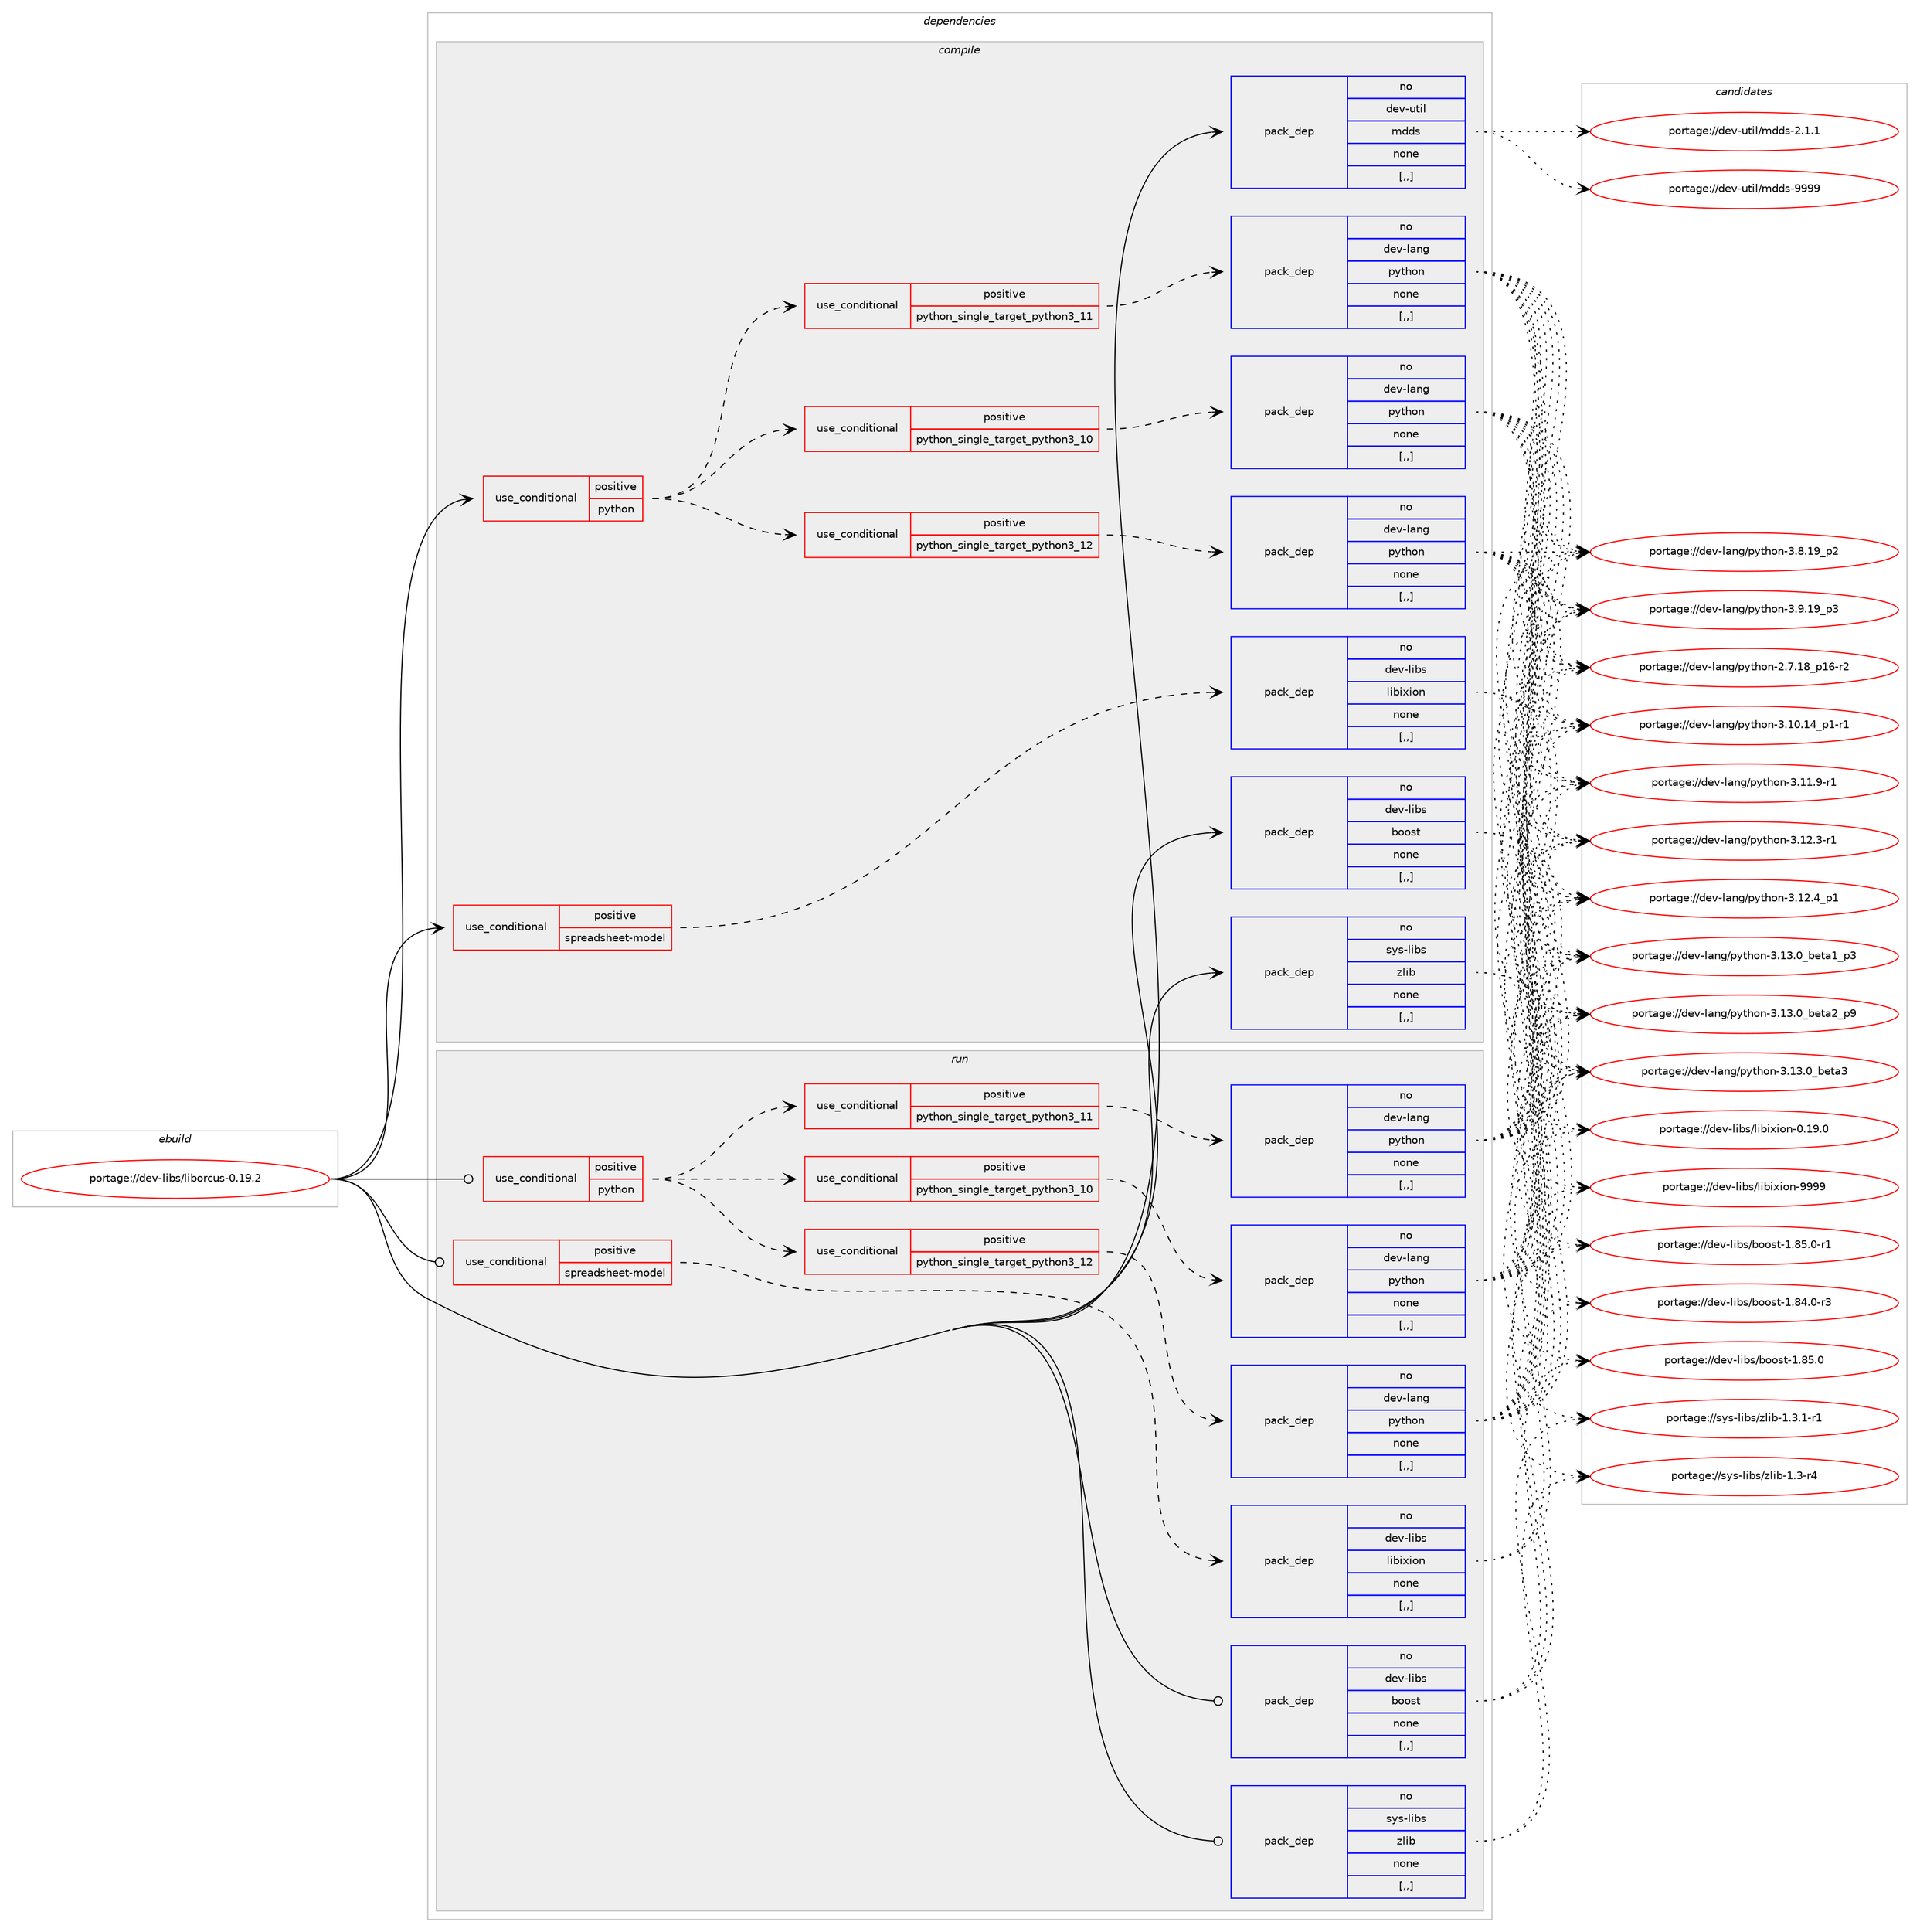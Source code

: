 digraph prolog {

# *************
# Graph options
# *************

newrank=true;
concentrate=true;
compound=true;
graph [rankdir=LR,fontname=Helvetica,fontsize=10,ranksep=1.5];#, ranksep=2.5, nodesep=0.2];
edge  [arrowhead=vee];
node  [fontname=Helvetica,fontsize=10];

# **********
# The ebuild
# **********

subgraph cluster_leftcol {
color=gray;
rank=same;
label=<<i>ebuild</i>>;
id [label="portage://dev-libs/liborcus-0.19.2", color=red, width=4, href="../dev-libs/liborcus-0.19.2.svg"];
}

# ****************
# The dependencies
# ****************

subgraph cluster_midcol {
color=gray;
label=<<i>dependencies</i>>;
subgraph cluster_compile {
fillcolor="#eeeeee";
style=filled;
label=<<i>compile</i>>;
subgraph cond26271 {
dependency107915 [label=<<TABLE BORDER="0" CELLBORDER="1" CELLSPACING="0" CELLPADDING="4"><TR><TD ROWSPAN="3" CELLPADDING="10">use_conditional</TD></TR><TR><TD>positive</TD></TR><TR><TD>python</TD></TR></TABLE>>, shape=none, color=red];
subgraph cond26272 {
dependency107916 [label=<<TABLE BORDER="0" CELLBORDER="1" CELLSPACING="0" CELLPADDING="4"><TR><TD ROWSPAN="3" CELLPADDING="10">use_conditional</TD></TR><TR><TD>positive</TD></TR><TR><TD>python_single_target_python3_10</TD></TR></TABLE>>, shape=none, color=red];
subgraph pack80485 {
dependency107917 [label=<<TABLE BORDER="0" CELLBORDER="1" CELLSPACING="0" CELLPADDING="4" WIDTH="220"><TR><TD ROWSPAN="6" CELLPADDING="30">pack_dep</TD></TR><TR><TD WIDTH="110">no</TD></TR><TR><TD>dev-lang</TD></TR><TR><TD>python</TD></TR><TR><TD>none</TD></TR><TR><TD>[,,]</TD></TR></TABLE>>, shape=none, color=blue];
}
dependency107916:e -> dependency107917:w [weight=20,style="dashed",arrowhead="vee"];
}
dependency107915:e -> dependency107916:w [weight=20,style="dashed",arrowhead="vee"];
subgraph cond26273 {
dependency107918 [label=<<TABLE BORDER="0" CELLBORDER="1" CELLSPACING="0" CELLPADDING="4"><TR><TD ROWSPAN="3" CELLPADDING="10">use_conditional</TD></TR><TR><TD>positive</TD></TR><TR><TD>python_single_target_python3_11</TD></TR></TABLE>>, shape=none, color=red];
subgraph pack80486 {
dependency107919 [label=<<TABLE BORDER="0" CELLBORDER="1" CELLSPACING="0" CELLPADDING="4" WIDTH="220"><TR><TD ROWSPAN="6" CELLPADDING="30">pack_dep</TD></TR><TR><TD WIDTH="110">no</TD></TR><TR><TD>dev-lang</TD></TR><TR><TD>python</TD></TR><TR><TD>none</TD></TR><TR><TD>[,,]</TD></TR></TABLE>>, shape=none, color=blue];
}
dependency107918:e -> dependency107919:w [weight=20,style="dashed",arrowhead="vee"];
}
dependency107915:e -> dependency107918:w [weight=20,style="dashed",arrowhead="vee"];
subgraph cond26274 {
dependency107920 [label=<<TABLE BORDER="0" CELLBORDER="1" CELLSPACING="0" CELLPADDING="4"><TR><TD ROWSPAN="3" CELLPADDING="10">use_conditional</TD></TR><TR><TD>positive</TD></TR><TR><TD>python_single_target_python3_12</TD></TR></TABLE>>, shape=none, color=red];
subgraph pack80487 {
dependency107921 [label=<<TABLE BORDER="0" CELLBORDER="1" CELLSPACING="0" CELLPADDING="4" WIDTH="220"><TR><TD ROWSPAN="6" CELLPADDING="30">pack_dep</TD></TR><TR><TD WIDTH="110">no</TD></TR><TR><TD>dev-lang</TD></TR><TR><TD>python</TD></TR><TR><TD>none</TD></TR><TR><TD>[,,]</TD></TR></TABLE>>, shape=none, color=blue];
}
dependency107920:e -> dependency107921:w [weight=20,style="dashed",arrowhead="vee"];
}
dependency107915:e -> dependency107920:w [weight=20,style="dashed",arrowhead="vee"];
}
id:e -> dependency107915:w [weight=20,style="solid",arrowhead="vee"];
subgraph cond26275 {
dependency107922 [label=<<TABLE BORDER="0" CELLBORDER="1" CELLSPACING="0" CELLPADDING="4"><TR><TD ROWSPAN="3" CELLPADDING="10">use_conditional</TD></TR><TR><TD>positive</TD></TR><TR><TD>spreadsheet-model</TD></TR></TABLE>>, shape=none, color=red];
subgraph pack80488 {
dependency107923 [label=<<TABLE BORDER="0" CELLBORDER="1" CELLSPACING="0" CELLPADDING="4" WIDTH="220"><TR><TD ROWSPAN="6" CELLPADDING="30">pack_dep</TD></TR><TR><TD WIDTH="110">no</TD></TR><TR><TD>dev-libs</TD></TR><TR><TD>libixion</TD></TR><TR><TD>none</TD></TR><TR><TD>[,,]</TD></TR></TABLE>>, shape=none, color=blue];
}
dependency107922:e -> dependency107923:w [weight=20,style="dashed",arrowhead="vee"];
}
id:e -> dependency107922:w [weight=20,style="solid",arrowhead="vee"];
subgraph pack80489 {
dependency107924 [label=<<TABLE BORDER="0" CELLBORDER="1" CELLSPACING="0" CELLPADDING="4" WIDTH="220"><TR><TD ROWSPAN="6" CELLPADDING="30">pack_dep</TD></TR><TR><TD WIDTH="110">no</TD></TR><TR><TD>dev-libs</TD></TR><TR><TD>boost</TD></TR><TR><TD>none</TD></TR><TR><TD>[,,]</TD></TR></TABLE>>, shape=none, color=blue];
}
id:e -> dependency107924:w [weight=20,style="solid",arrowhead="vee"];
subgraph pack80490 {
dependency107925 [label=<<TABLE BORDER="0" CELLBORDER="1" CELLSPACING="0" CELLPADDING="4" WIDTH="220"><TR><TD ROWSPAN="6" CELLPADDING="30">pack_dep</TD></TR><TR><TD WIDTH="110">no</TD></TR><TR><TD>dev-util</TD></TR><TR><TD>mdds</TD></TR><TR><TD>none</TD></TR><TR><TD>[,,]</TD></TR></TABLE>>, shape=none, color=blue];
}
id:e -> dependency107925:w [weight=20,style="solid",arrowhead="vee"];
subgraph pack80491 {
dependency107926 [label=<<TABLE BORDER="0" CELLBORDER="1" CELLSPACING="0" CELLPADDING="4" WIDTH="220"><TR><TD ROWSPAN="6" CELLPADDING="30">pack_dep</TD></TR><TR><TD WIDTH="110">no</TD></TR><TR><TD>sys-libs</TD></TR><TR><TD>zlib</TD></TR><TR><TD>none</TD></TR><TR><TD>[,,]</TD></TR></TABLE>>, shape=none, color=blue];
}
id:e -> dependency107926:w [weight=20,style="solid",arrowhead="vee"];
}
subgraph cluster_compileandrun {
fillcolor="#eeeeee";
style=filled;
label=<<i>compile and run</i>>;
}
subgraph cluster_run {
fillcolor="#eeeeee";
style=filled;
label=<<i>run</i>>;
subgraph cond26276 {
dependency107927 [label=<<TABLE BORDER="0" CELLBORDER="1" CELLSPACING="0" CELLPADDING="4"><TR><TD ROWSPAN="3" CELLPADDING="10">use_conditional</TD></TR><TR><TD>positive</TD></TR><TR><TD>python</TD></TR></TABLE>>, shape=none, color=red];
subgraph cond26277 {
dependency107928 [label=<<TABLE BORDER="0" CELLBORDER="1" CELLSPACING="0" CELLPADDING="4"><TR><TD ROWSPAN="3" CELLPADDING="10">use_conditional</TD></TR><TR><TD>positive</TD></TR><TR><TD>python_single_target_python3_10</TD></TR></TABLE>>, shape=none, color=red];
subgraph pack80492 {
dependency107929 [label=<<TABLE BORDER="0" CELLBORDER="1" CELLSPACING="0" CELLPADDING="4" WIDTH="220"><TR><TD ROWSPAN="6" CELLPADDING="30">pack_dep</TD></TR><TR><TD WIDTH="110">no</TD></TR><TR><TD>dev-lang</TD></TR><TR><TD>python</TD></TR><TR><TD>none</TD></TR><TR><TD>[,,]</TD></TR></TABLE>>, shape=none, color=blue];
}
dependency107928:e -> dependency107929:w [weight=20,style="dashed",arrowhead="vee"];
}
dependency107927:e -> dependency107928:w [weight=20,style="dashed",arrowhead="vee"];
subgraph cond26278 {
dependency107930 [label=<<TABLE BORDER="0" CELLBORDER="1" CELLSPACING="0" CELLPADDING="4"><TR><TD ROWSPAN="3" CELLPADDING="10">use_conditional</TD></TR><TR><TD>positive</TD></TR><TR><TD>python_single_target_python3_11</TD></TR></TABLE>>, shape=none, color=red];
subgraph pack80493 {
dependency107931 [label=<<TABLE BORDER="0" CELLBORDER="1" CELLSPACING="0" CELLPADDING="4" WIDTH="220"><TR><TD ROWSPAN="6" CELLPADDING="30">pack_dep</TD></TR><TR><TD WIDTH="110">no</TD></TR><TR><TD>dev-lang</TD></TR><TR><TD>python</TD></TR><TR><TD>none</TD></TR><TR><TD>[,,]</TD></TR></TABLE>>, shape=none, color=blue];
}
dependency107930:e -> dependency107931:w [weight=20,style="dashed",arrowhead="vee"];
}
dependency107927:e -> dependency107930:w [weight=20,style="dashed",arrowhead="vee"];
subgraph cond26279 {
dependency107932 [label=<<TABLE BORDER="0" CELLBORDER="1" CELLSPACING="0" CELLPADDING="4"><TR><TD ROWSPAN="3" CELLPADDING="10">use_conditional</TD></TR><TR><TD>positive</TD></TR><TR><TD>python_single_target_python3_12</TD></TR></TABLE>>, shape=none, color=red];
subgraph pack80494 {
dependency107933 [label=<<TABLE BORDER="0" CELLBORDER="1" CELLSPACING="0" CELLPADDING="4" WIDTH="220"><TR><TD ROWSPAN="6" CELLPADDING="30">pack_dep</TD></TR><TR><TD WIDTH="110">no</TD></TR><TR><TD>dev-lang</TD></TR><TR><TD>python</TD></TR><TR><TD>none</TD></TR><TR><TD>[,,]</TD></TR></TABLE>>, shape=none, color=blue];
}
dependency107932:e -> dependency107933:w [weight=20,style="dashed",arrowhead="vee"];
}
dependency107927:e -> dependency107932:w [weight=20,style="dashed",arrowhead="vee"];
}
id:e -> dependency107927:w [weight=20,style="solid",arrowhead="odot"];
subgraph cond26280 {
dependency107934 [label=<<TABLE BORDER="0" CELLBORDER="1" CELLSPACING="0" CELLPADDING="4"><TR><TD ROWSPAN="3" CELLPADDING="10">use_conditional</TD></TR><TR><TD>positive</TD></TR><TR><TD>spreadsheet-model</TD></TR></TABLE>>, shape=none, color=red];
subgraph pack80495 {
dependency107935 [label=<<TABLE BORDER="0" CELLBORDER="1" CELLSPACING="0" CELLPADDING="4" WIDTH="220"><TR><TD ROWSPAN="6" CELLPADDING="30">pack_dep</TD></TR><TR><TD WIDTH="110">no</TD></TR><TR><TD>dev-libs</TD></TR><TR><TD>libixion</TD></TR><TR><TD>none</TD></TR><TR><TD>[,,]</TD></TR></TABLE>>, shape=none, color=blue];
}
dependency107934:e -> dependency107935:w [weight=20,style="dashed",arrowhead="vee"];
}
id:e -> dependency107934:w [weight=20,style="solid",arrowhead="odot"];
subgraph pack80496 {
dependency107936 [label=<<TABLE BORDER="0" CELLBORDER="1" CELLSPACING="0" CELLPADDING="4" WIDTH="220"><TR><TD ROWSPAN="6" CELLPADDING="30">pack_dep</TD></TR><TR><TD WIDTH="110">no</TD></TR><TR><TD>dev-libs</TD></TR><TR><TD>boost</TD></TR><TR><TD>none</TD></TR><TR><TD>[,,]</TD></TR></TABLE>>, shape=none, color=blue];
}
id:e -> dependency107936:w [weight=20,style="solid",arrowhead="odot"];
subgraph pack80497 {
dependency107937 [label=<<TABLE BORDER="0" CELLBORDER="1" CELLSPACING="0" CELLPADDING="4" WIDTH="220"><TR><TD ROWSPAN="6" CELLPADDING="30">pack_dep</TD></TR><TR><TD WIDTH="110">no</TD></TR><TR><TD>sys-libs</TD></TR><TR><TD>zlib</TD></TR><TR><TD>none</TD></TR><TR><TD>[,,]</TD></TR></TABLE>>, shape=none, color=blue];
}
id:e -> dependency107937:w [weight=20,style="solid",arrowhead="odot"];
}
}

# **************
# The candidates
# **************

subgraph cluster_choices {
rank=same;
color=gray;
label=<<i>candidates</i>>;

subgraph choice80485 {
color=black;
nodesep=1;
choice100101118451089711010347112121116104111110455046554649569511249544511450 [label="portage://dev-lang/python-2.7.18_p16-r2", color=red, width=4,href="../dev-lang/python-2.7.18_p16-r2.svg"];
choice100101118451089711010347112121116104111110455146494846495295112494511449 [label="portage://dev-lang/python-3.10.14_p1-r1", color=red, width=4,href="../dev-lang/python-3.10.14_p1-r1.svg"];
choice100101118451089711010347112121116104111110455146494946574511449 [label="portage://dev-lang/python-3.11.9-r1", color=red, width=4,href="../dev-lang/python-3.11.9-r1.svg"];
choice100101118451089711010347112121116104111110455146495046514511449 [label="portage://dev-lang/python-3.12.3-r1", color=red, width=4,href="../dev-lang/python-3.12.3-r1.svg"];
choice100101118451089711010347112121116104111110455146495046529511249 [label="portage://dev-lang/python-3.12.4_p1", color=red, width=4,href="../dev-lang/python-3.12.4_p1.svg"];
choice10010111845108971101034711212111610411111045514649514648959810111697499511251 [label="portage://dev-lang/python-3.13.0_beta1_p3", color=red, width=4,href="../dev-lang/python-3.13.0_beta1_p3.svg"];
choice10010111845108971101034711212111610411111045514649514648959810111697509511257 [label="portage://dev-lang/python-3.13.0_beta2_p9", color=red, width=4,href="../dev-lang/python-3.13.0_beta2_p9.svg"];
choice1001011184510897110103471121211161041111104551464951464895981011169751 [label="portage://dev-lang/python-3.13.0_beta3", color=red, width=4,href="../dev-lang/python-3.13.0_beta3.svg"];
choice100101118451089711010347112121116104111110455146564649579511250 [label="portage://dev-lang/python-3.8.19_p2", color=red, width=4,href="../dev-lang/python-3.8.19_p2.svg"];
choice100101118451089711010347112121116104111110455146574649579511251 [label="portage://dev-lang/python-3.9.19_p3", color=red, width=4,href="../dev-lang/python-3.9.19_p3.svg"];
dependency107917:e -> choice100101118451089711010347112121116104111110455046554649569511249544511450:w [style=dotted,weight="100"];
dependency107917:e -> choice100101118451089711010347112121116104111110455146494846495295112494511449:w [style=dotted,weight="100"];
dependency107917:e -> choice100101118451089711010347112121116104111110455146494946574511449:w [style=dotted,weight="100"];
dependency107917:e -> choice100101118451089711010347112121116104111110455146495046514511449:w [style=dotted,weight="100"];
dependency107917:e -> choice100101118451089711010347112121116104111110455146495046529511249:w [style=dotted,weight="100"];
dependency107917:e -> choice10010111845108971101034711212111610411111045514649514648959810111697499511251:w [style=dotted,weight="100"];
dependency107917:e -> choice10010111845108971101034711212111610411111045514649514648959810111697509511257:w [style=dotted,weight="100"];
dependency107917:e -> choice1001011184510897110103471121211161041111104551464951464895981011169751:w [style=dotted,weight="100"];
dependency107917:e -> choice100101118451089711010347112121116104111110455146564649579511250:w [style=dotted,weight="100"];
dependency107917:e -> choice100101118451089711010347112121116104111110455146574649579511251:w [style=dotted,weight="100"];
}
subgraph choice80486 {
color=black;
nodesep=1;
choice100101118451089711010347112121116104111110455046554649569511249544511450 [label="portage://dev-lang/python-2.7.18_p16-r2", color=red, width=4,href="../dev-lang/python-2.7.18_p16-r2.svg"];
choice100101118451089711010347112121116104111110455146494846495295112494511449 [label="portage://dev-lang/python-3.10.14_p1-r1", color=red, width=4,href="../dev-lang/python-3.10.14_p1-r1.svg"];
choice100101118451089711010347112121116104111110455146494946574511449 [label="portage://dev-lang/python-3.11.9-r1", color=red, width=4,href="../dev-lang/python-3.11.9-r1.svg"];
choice100101118451089711010347112121116104111110455146495046514511449 [label="portage://dev-lang/python-3.12.3-r1", color=red, width=4,href="../dev-lang/python-3.12.3-r1.svg"];
choice100101118451089711010347112121116104111110455146495046529511249 [label="portage://dev-lang/python-3.12.4_p1", color=red, width=4,href="../dev-lang/python-3.12.4_p1.svg"];
choice10010111845108971101034711212111610411111045514649514648959810111697499511251 [label="portage://dev-lang/python-3.13.0_beta1_p3", color=red, width=4,href="../dev-lang/python-3.13.0_beta1_p3.svg"];
choice10010111845108971101034711212111610411111045514649514648959810111697509511257 [label="portage://dev-lang/python-3.13.0_beta2_p9", color=red, width=4,href="../dev-lang/python-3.13.0_beta2_p9.svg"];
choice1001011184510897110103471121211161041111104551464951464895981011169751 [label="portage://dev-lang/python-3.13.0_beta3", color=red, width=4,href="../dev-lang/python-3.13.0_beta3.svg"];
choice100101118451089711010347112121116104111110455146564649579511250 [label="portage://dev-lang/python-3.8.19_p2", color=red, width=4,href="../dev-lang/python-3.8.19_p2.svg"];
choice100101118451089711010347112121116104111110455146574649579511251 [label="portage://dev-lang/python-3.9.19_p3", color=red, width=4,href="../dev-lang/python-3.9.19_p3.svg"];
dependency107919:e -> choice100101118451089711010347112121116104111110455046554649569511249544511450:w [style=dotted,weight="100"];
dependency107919:e -> choice100101118451089711010347112121116104111110455146494846495295112494511449:w [style=dotted,weight="100"];
dependency107919:e -> choice100101118451089711010347112121116104111110455146494946574511449:w [style=dotted,weight="100"];
dependency107919:e -> choice100101118451089711010347112121116104111110455146495046514511449:w [style=dotted,weight="100"];
dependency107919:e -> choice100101118451089711010347112121116104111110455146495046529511249:w [style=dotted,weight="100"];
dependency107919:e -> choice10010111845108971101034711212111610411111045514649514648959810111697499511251:w [style=dotted,weight="100"];
dependency107919:e -> choice10010111845108971101034711212111610411111045514649514648959810111697509511257:w [style=dotted,weight="100"];
dependency107919:e -> choice1001011184510897110103471121211161041111104551464951464895981011169751:w [style=dotted,weight="100"];
dependency107919:e -> choice100101118451089711010347112121116104111110455146564649579511250:w [style=dotted,weight="100"];
dependency107919:e -> choice100101118451089711010347112121116104111110455146574649579511251:w [style=dotted,weight="100"];
}
subgraph choice80487 {
color=black;
nodesep=1;
choice100101118451089711010347112121116104111110455046554649569511249544511450 [label="portage://dev-lang/python-2.7.18_p16-r2", color=red, width=4,href="../dev-lang/python-2.7.18_p16-r2.svg"];
choice100101118451089711010347112121116104111110455146494846495295112494511449 [label="portage://dev-lang/python-3.10.14_p1-r1", color=red, width=4,href="../dev-lang/python-3.10.14_p1-r1.svg"];
choice100101118451089711010347112121116104111110455146494946574511449 [label="portage://dev-lang/python-3.11.9-r1", color=red, width=4,href="../dev-lang/python-3.11.9-r1.svg"];
choice100101118451089711010347112121116104111110455146495046514511449 [label="portage://dev-lang/python-3.12.3-r1", color=red, width=4,href="../dev-lang/python-3.12.3-r1.svg"];
choice100101118451089711010347112121116104111110455146495046529511249 [label="portage://dev-lang/python-3.12.4_p1", color=red, width=4,href="../dev-lang/python-3.12.4_p1.svg"];
choice10010111845108971101034711212111610411111045514649514648959810111697499511251 [label="portage://dev-lang/python-3.13.0_beta1_p3", color=red, width=4,href="../dev-lang/python-3.13.0_beta1_p3.svg"];
choice10010111845108971101034711212111610411111045514649514648959810111697509511257 [label="portage://dev-lang/python-3.13.0_beta2_p9", color=red, width=4,href="../dev-lang/python-3.13.0_beta2_p9.svg"];
choice1001011184510897110103471121211161041111104551464951464895981011169751 [label="portage://dev-lang/python-3.13.0_beta3", color=red, width=4,href="../dev-lang/python-3.13.0_beta3.svg"];
choice100101118451089711010347112121116104111110455146564649579511250 [label="portage://dev-lang/python-3.8.19_p2", color=red, width=4,href="../dev-lang/python-3.8.19_p2.svg"];
choice100101118451089711010347112121116104111110455146574649579511251 [label="portage://dev-lang/python-3.9.19_p3", color=red, width=4,href="../dev-lang/python-3.9.19_p3.svg"];
dependency107921:e -> choice100101118451089711010347112121116104111110455046554649569511249544511450:w [style=dotted,weight="100"];
dependency107921:e -> choice100101118451089711010347112121116104111110455146494846495295112494511449:w [style=dotted,weight="100"];
dependency107921:e -> choice100101118451089711010347112121116104111110455146494946574511449:w [style=dotted,weight="100"];
dependency107921:e -> choice100101118451089711010347112121116104111110455146495046514511449:w [style=dotted,weight="100"];
dependency107921:e -> choice100101118451089711010347112121116104111110455146495046529511249:w [style=dotted,weight="100"];
dependency107921:e -> choice10010111845108971101034711212111610411111045514649514648959810111697499511251:w [style=dotted,weight="100"];
dependency107921:e -> choice10010111845108971101034711212111610411111045514649514648959810111697509511257:w [style=dotted,weight="100"];
dependency107921:e -> choice1001011184510897110103471121211161041111104551464951464895981011169751:w [style=dotted,weight="100"];
dependency107921:e -> choice100101118451089711010347112121116104111110455146564649579511250:w [style=dotted,weight="100"];
dependency107921:e -> choice100101118451089711010347112121116104111110455146574649579511251:w [style=dotted,weight="100"];
}
subgraph choice80488 {
color=black;
nodesep=1;
choice1001011184510810598115471081059810512010511111045484649574648 [label="portage://dev-libs/libixion-0.19.0", color=red, width=4,href="../dev-libs/libixion-0.19.0.svg"];
choice100101118451081059811547108105981051201051111104557575757 [label="portage://dev-libs/libixion-9999", color=red, width=4,href="../dev-libs/libixion-9999.svg"];
dependency107923:e -> choice1001011184510810598115471081059810512010511111045484649574648:w [style=dotted,weight="100"];
dependency107923:e -> choice100101118451081059811547108105981051201051111104557575757:w [style=dotted,weight="100"];
}
subgraph choice80489 {
color=black;
nodesep=1;
choice10010111845108105981154798111111115116454946565246484511451 [label="portage://dev-libs/boost-1.84.0-r3", color=red, width=4,href="../dev-libs/boost-1.84.0-r3.svg"];
choice1001011184510810598115479811111111511645494656534648 [label="portage://dev-libs/boost-1.85.0", color=red, width=4,href="../dev-libs/boost-1.85.0.svg"];
choice10010111845108105981154798111111115116454946565346484511449 [label="portage://dev-libs/boost-1.85.0-r1", color=red, width=4,href="../dev-libs/boost-1.85.0-r1.svg"];
dependency107924:e -> choice10010111845108105981154798111111115116454946565246484511451:w [style=dotted,weight="100"];
dependency107924:e -> choice1001011184510810598115479811111111511645494656534648:w [style=dotted,weight="100"];
dependency107924:e -> choice10010111845108105981154798111111115116454946565346484511449:w [style=dotted,weight="100"];
}
subgraph choice80490 {
color=black;
nodesep=1;
choice1001011184511711610510847109100100115455046494649 [label="portage://dev-util/mdds-2.1.1", color=red, width=4,href="../dev-util/mdds-2.1.1.svg"];
choice10010111845117116105108471091001001154557575757 [label="portage://dev-util/mdds-9999", color=red, width=4,href="../dev-util/mdds-9999.svg"];
dependency107925:e -> choice1001011184511711610510847109100100115455046494649:w [style=dotted,weight="100"];
dependency107925:e -> choice10010111845117116105108471091001001154557575757:w [style=dotted,weight="100"];
}
subgraph choice80491 {
color=black;
nodesep=1;
choice11512111545108105981154712210810598454946514511452 [label="portage://sys-libs/zlib-1.3-r4", color=red, width=4,href="../sys-libs/zlib-1.3-r4.svg"];
choice115121115451081059811547122108105984549465146494511449 [label="portage://sys-libs/zlib-1.3.1-r1", color=red, width=4,href="../sys-libs/zlib-1.3.1-r1.svg"];
dependency107926:e -> choice11512111545108105981154712210810598454946514511452:w [style=dotted,weight="100"];
dependency107926:e -> choice115121115451081059811547122108105984549465146494511449:w [style=dotted,weight="100"];
}
subgraph choice80492 {
color=black;
nodesep=1;
choice100101118451089711010347112121116104111110455046554649569511249544511450 [label="portage://dev-lang/python-2.7.18_p16-r2", color=red, width=4,href="../dev-lang/python-2.7.18_p16-r2.svg"];
choice100101118451089711010347112121116104111110455146494846495295112494511449 [label="portage://dev-lang/python-3.10.14_p1-r1", color=red, width=4,href="../dev-lang/python-3.10.14_p1-r1.svg"];
choice100101118451089711010347112121116104111110455146494946574511449 [label="portage://dev-lang/python-3.11.9-r1", color=red, width=4,href="../dev-lang/python-3.11.9-r1.svg"];
choice100101118451089711010347112121116104111110455146495046514511449 [label="portage://dev-lang/python-3.12.3-r1", color=red, width=4,href="../dev-lang/python-3.12.3-r1.svg"];
choice100101118451089711010347112121116104111110455146495046529511249 [label="portage://dev-lang/python-3.12.4_p1", color=red, width=4,href="../dev-lang/python-3.12.4_p1.svg"];
choice10010111845108971101034711212111610411111045514649514648959810111697499511251 [label="portage://dev-lang/python-3.13.0_beta1_p3", color=red, width=4,href="../dev-lang/python-3.13.0_beta1_p3.svg"];
choice10010111845108971101034711212111610411111045514649514648959810111697509511257 [label="portage://dev-lang/python-3.13.0_beta2_p9", color=red, width=4,href="../dev-lang/python-3.13.0_beta2_p9.svg"];
choice1001011184510897110103471121211161041111104551464951464895981011169751 [label="portage://dev-lang/python-3.13.0_beta3", color=red, width=4,href="../dev-lang/python-3.13.0_beta3.svg"];
choice100101118451089711010347112121116104111110455146564649579511250 [label="portage://dev-lang/python-3.8.19_p2", color=red, width=4,href="../dev-lang/python-3.8.19_p2.svg"];
choice100101118451089711010347112121116104111110455146574649579511251 [label="portage://dev-lang/python-3.9.19_p3", color=red, width=4,href="../dev-lang/python-3.9.19_p3.svg"];
dependency107929:e -> choice100101118451089711010347112121116104111110455046554649569511249544511450:w [style=dotted,weight="100"];
dependency107929:e -> choice100101118451089711010347112121116104111110455146494846495295112494511449:w [style=dotted,weight="100"];
dependency107929:e -> choice100101118451089711010347112121116104111110455146494946574511449:w [style=dotted,weight="100"];
dependency107929:e -> choice100101118451089711010347112121116104111110455146495046514511449:w [style=dotted,weight="100"];
dependency107929:e -> choice100101118451089711010347112121116104111110455146495046529511249:w [style=dotted,weight="100"];
dependency107929:e -> choice10010111845108971101034711212111610411111045514649514648959810111697499511251:w [style=dotted,weight="100"];
dependency107929:e -> choice10010111845108971101034711212111610411111045514649514648959810111697509511257:w [style=dotted,weight="100"];
dependency107929:e -> choice1001011184510897110103471121211161041111104551464951464895981011169751:w [style=dotted,weight="100"];
dependency107929:e -> choice100101118451089711010347112121116104111110455146564649579511250:w [style=dotted,weight="100"];
dependency107929:e -> choice100101118451089711010347112121116104111110455146574649579511251:w [style=dotted,weight="100"];
}
subgraph choice80493 {
color=black;
nodesep=1;
choice100101118451089711010347112121116104111110455046554649569511249544511450 [label="portage://dev-lang/python-2.7.18_p16-r2", color=red, width=4,href="../dev-lang/python-2.7.18_p16-r2.svg"];
choice100101118451089711010347112121116104111110455146494846495295112494511449 [label="portage://dev-lang/python-3.10.14_p1-r1", color=red, width=4,href="../dev-lang/python-3.10.14_p1-r1.svg"];
choice100101118451089711010347112121116104111110455146494946574511449 [label="portage://dev-lang/python-3.11.9-r1", color=red, width=4,href="../dev-lang/python-3.11.9-r1.svg"];
choice100101118451089711010347112121116104111110455146495046514511449 [label="portage://dev-lang/python-3.12.3-r1", color=red, width=4,href="../dev-lang/python-3.12.3-r1.svg"];
choice100101118451089711010347112121116104111110455146495046529511249 [label="portage://dev-lang/python-3.12.4_p1", color=red, width=4,href="../dev-lang/python-3.12.4_p1.svg"];
choice10010111845108971101034711212111610411111045514649514648959810111697499511251 [label="portage://dev-lang/python-3.13.0_beta1_p3", color=red, width=4,href="../dev-lang/python-3.13.0_beta1_p3.svg"];
choice10010111845108971101034711212111610411111045514649514648959810111697509511257 [label="portage://dev-lang/python-3.13.0_beta2_p9", color=red, width=4,href="../dev-lang/python-3.13.0_beta2_p9.svg"];
choice1001011184510897110103471121211161041111104551464951464895981011169751 [label="portage://dev-lang/python-3.13.0_beta3", color=red, width=4,href="../dev-lang/python-3.13.0_beta3.svg"];
choice100101118451089711010347112121116104111110455146564649579511250 [label="portage://dev-lang/python-3.8.19_p2", color=red, width=4,href="../dev-lang/python-3.8.19_p2.svg"];
choice100101118451089711010347112121116104111110455146574649579511251 [label="portage://dev-lang/python-3.9.19_p3", color=red, width=4,href="../dev-lang/python-3.9.19_p3.svg"];
dependency107931:e -> choice100101118451089711010347112121116104111110455046554649569511249544511450:w [style=dotted,weight="100"];
dependency107931:e -> choice100101118451089711010347112121116104111110455146494846495295112494511449:w [style=dotted,weight="100"];
dependency107931:e -> choice100101118451089711010347112121116104111110455146494946574511449:w [style=dotted,weight="100"];
dependency107931:e -> choice100101118451089711010347112121116104111110455146495046514511449:w [style=dotted,weight="100"];
dependency107931:e -> choice100101118451089711010347112121116104111110455146495046529511249:w [style=dotted,weight="100"];
dependency107931:e -> choice10010111845108971101034711212111610411111045514649514648959810111697499511251:w [style=dotted,weight="100"];
dependency107931:e -> choice10010111845108971101034711212111610411111045514649514648959810111697509511257:w [style=dotted,weight="100"];
dependency107931:e -> choice1001011184510897110103471121211161041111104551464951464895981011169751:w [style=dotted,weight="100"];
dependency107931:e -> choice100101118451089711010347112121116104111110455146564649579511250:w [style=dotted,weight="100"];
dependency107931:e -> choice100101118451089711010347112121116104111110455146574649579511251:w [style=dotted,weight="100"];
}
subgraph choice80494 {
color=black;
nodesep=1;
choice100101118451089711010347112121116104111110455046554649569511249544511450 [label="portage://dev-lang/python-2.7.18_p16-r2", color=red, width=4,href="../dev-lang/python-2.7.18_p16-r2.svg"];
choice100101118451089711010347112121116104111110455146494846495295112494511449 [label="portage://dev-lang/python-3.10.14_p1-r1", color=red, width=4,href="../dev-lang/python-3.10.14_p1-r1.svg"];
choice100101118451089711010347112121116104111110455146494946574511449 [label="portage://dev-lang/python-3.11.9-r1", color=red, width=4,href="../dev-lang/python-3.11.9-r1.svg"];
choice100101118451089711010347112121116104111110455146495046514511449 [label="portage://dev-lang/python-3.12.3-r1", color=red, width=4,href="../dev-lang/python-3.12.3-r1.svg"];
choice100101118451089711010347112121116104111110455146495046529511249 [label="portage://dev-lang/python-3.12.4_p1", color=red, width=4,href="../dev-lang/python-3.12.4_p1.svg"];
choice10010111845108971101034711212111610411111045514649514648959810111697499511251 [label="portage://dev-lang/python-3.13.0_beta1_p3", color=red, width=4,href="../dev-lang/python-3.13.0_beta1_p3.svg"];
choice10010111845108971101034711212111610411111045514649514648959810111697509511257 [label="portage://dev-lang/python-3.13.0_beta2_p9", color=red, width=4,href="../dev-lang/python-3.13.0_beta2_p9.svg"];
choice1001011184510897110103471121211161041111104551464951464895981011169751 [label="portage://dev-lang/python-3.13.0_beta3", color=red, width=4,href="../dev-lang/python-3.13.0_beta3.svg"];
choice100101118451089711010347112121116104111110455146564649579511250 [label="portage://dev-lang/python-3.8.19_p2", color=red, width=4,href="../dev-lang/python-3.8.19_p2.svg"];
choice100101118451089711010347112121116104111110455146574649579511251 [label="portage://dev-lang/python-3.9.19_p3", color=red, width=4,href="../dev-lang/python-3.9.19_p3.svg"];
dependency107933:e -> choice100101118451089711010347112121116104111110455046554649569511249544511450:w [style=dotted,weight="100"];
dependency107933:e -> choice100101118451089711010347112121116104111110455146494846495295112494511449:w [style=dotted,weight="100"];
dependency107933:e -> choice100101118451089711010347112121116104111110455146494946574511449:w [style=dotted,weight="100"];
dependency107933:e -> choice100101118451089711010347112121116104111110455146495046514511449:w [style=dotted,weight="100"];
dependency107933:e -> choice100101118451089711010347112121116104111110455146495046529511249:w [style=dotted,weight="100"];
dependency107933:e -> choice10010111845108971101034711212111610411111045514649514648959810111697499511251:w [style=dotted,weight="100"];
dependency107933:e -> choice10010111845108971101034711212111610411111045514649514648959810111697509511257:w [style=dotted,weight="100"];
dependency107933:e -> choice1001011184510897110103471121211161041111104551464951464895981011169751:w [style=dotted,weight="100"];
dependency107933:e -> choice100101118451089711010347112121116104111110455146564649579511250:w [style=dotted,weight="100"];
dependency107933:e -> choice100101118451089711010347112121116104111110455146574649579511251:w [style=dotted,weight="100"];
}
subgraph choice80495 {
color=black;
nodesep=1;
choice1001011184510810598115471081059810512010511111045484649574648 [label="portage://dev-libs/libixion-0.19.0", color=red, width=4,href="../dev-libs/libixion-0.19.0.svg"];
choice100101118451081059811547108105981051201051111104557575757 [label="portage://dev-libs/libixion-9999", color=red, width=4,href="../dev-libs/libixion-9999.svg"];
dependency107935:e -> choice1001011184510810598115471081059810512010511111045484649574648:w [style=dotted,weight="100"];
dependency107935:e -> choice100101118451081059811547108105981051201051111104557575757:w [style=dotted,weight="100"];
}
subgraph choice80496 {
color=black;
nodesep=1;
choice10010111845108105981154798111111115116454946565246484511451 [label="portage://dev-libs/boost-1.84.0-r3", color=red, width=4,href="../dev-libs/boost-1.84.0-r3.svg"];
choice1001011184510810598115479811111111511645494656534648 [label="portage://dev-libs/boost-1.85.0", color=red, width=4,href="../dev-libs/boost-1.85.0.svg"];
choice10010111845108105981154798111111115116454946565346484511449 [label="portage://dev-libs/boost-1.85.0-r1", color=red, width=4,href="../dev-libs/boost-1.85.0-r1.svg"];
dependency107936:e -> choice10010111845108105981154798111111115116454946565246484511451:w [style=dotted,weight="100"];
dependency107936:e -> choice1001011184510810598115479811111111511645494656534648:w [style=dotted,weight="100"];
dependency107936:e -> choice10010111845108105981154798111111115116454946565346484511449:w [style=dotted,weight="100"];
}
subgraph choice80497 {
color=black;
nodesep=1;
choice11512111545108105981154712210810598454946514511452 [label="portage://sys-libs/zlib-1.3-r4", color=red, width=4,href="../sys-libs/zlib-1.3-r4.svg"];
choice115121115451081059811547122108105984549465146494511449 [label="portage://sys-libs/zlib-1.3.1-r1", color=red, width=4,href="../sys-libs/zlib-1.3.1-r1.svg"];
dependency107937:e -> choice11512111545108105981154712210810598454946514511452:w [style=dotted,weight="100"];
dependency107937:e -> choice115121115451081059811547122108105984549465146494511449:w [style=dotted,weight="100"];
}
}

}
